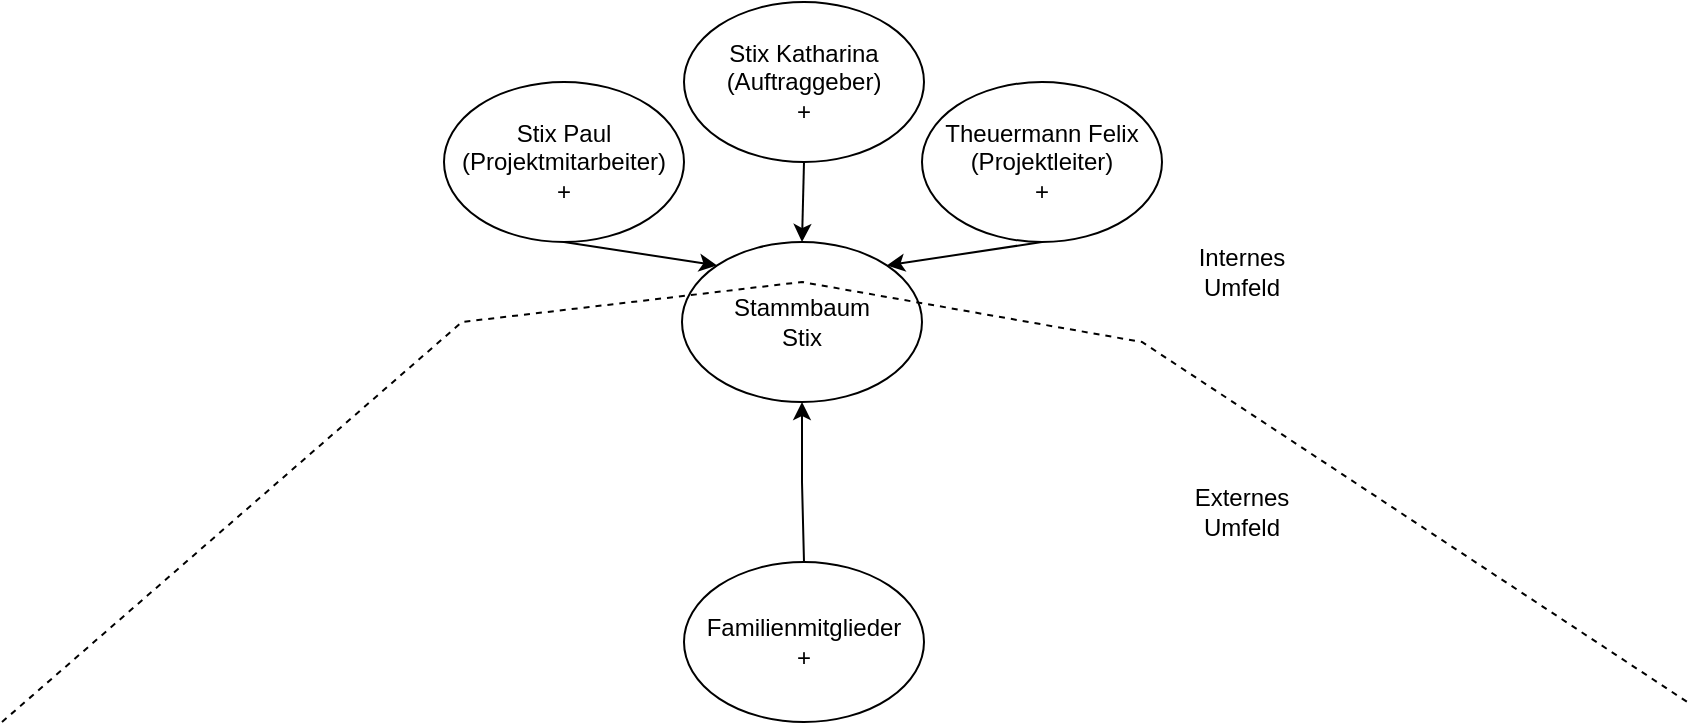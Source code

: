 <mxfile version="28.2.5">
  <diagram name="Page-1" id="mKZQ9G3cTZgD_wpmvm0C">
    <mxGraphModel dx="744" dy="429" grid="1" gridSize="10" guides="1" tooltips="1" connect="1" arrows="1" fold="1" page="1" pageScale="1" pageWidth="850" pageHeight="1100" math="0" shadow="0">
      <root>
        <mxCell id="0" />
        <mxCell id="1" parent="0" />
        <mxCell id="0ZmYd15Cm5hf3Bv5mnIg-1" value="Stammbaum&lt;div&gt;Stix&lt;/div&gt;" style="ellipse;whiteSpace=wrap;html=1;" parent="1" vertex="1">
          <mxGeometry x="350" y="160" width="120" height="80" as="geometry" />
        </mxCell>
        <mxCell id="0ZmYd15Cm5hf3Bv5mnIg-2" value="Stix Katharina&lt;div&gt;(Auftraggeber)&lt;/div&gt;&lt;div&gt;+&lt;/div&gt;" style="ellipse;whiteSpace=wrap;html=1;" parent="1" vertex="1">
          <mxGeometry x="351" y="40" width="120" height="80" as="geometry" />
        </mxCell>
        <mxCell id="0ZmYd15Cm5hf3Bv5mnIg-3" value="Stix Paul&lt;div&gt;(Projektmitarbeiter)&lt;/div&gt;&lt;div&gt;+&lt;/div&gt;" style="ellipse;whiteSpace=wrap;html=1;" parent="1" vertex="1">
          <mxGeometry x="231" y="80" width="120" height="80" as="geometry" />
        </mxCell>
        <mxCell id="0ZmYd15Cm5hf3Bv5mnIg-4" value="Theuermann Felix&lt;div&gt;(Projektleiter)&lt;/div&gt;&lt;div&gt;+&lt;/div&gt;" style="ellipse;whiteSpace=wrap;html=1;" parent="1" vertex="1">
          <mxGeometry x="470" y="80" width="120" height="80" as="geometry" />
        </mxCell>
        <mxCell id="0ZmYd15Cm5hf3Bv5mnIg-6" value="" style="endArrow=classic;html=1;rounded=0;exitX=0.5;exitY=1;exitDx=0;exitDy=0;entryX=0.5;entryY=0;entryDx=0;entryDy=0;" parent="1" source="0ZmYd15Cm5hf3Bv5mnIg-2" target="0ZmYd15Cm5hf3Bv5mnIg-1" edge="1">
          <mxGeometry width="50" height="50" relative="1" as="geometry">
            <mxPoint x="360" y="250" as="sourcePoint" />
            <mxPoint x="410" y="200" as="targetPoint" />
          </mxGeometry>
        </mxCell>
        <mxCell id="0ZmYd15Cm5hf3Bv5mnIg-7" value="" style="endArrow=classic;html=1;rounded=0;exitX=0.5;exitY=1;exitDx=0;exitDy=0;entryX=0;entryY=0;entryDx=0;entryDy=0;" parent="1" source="0ZmYd15Cm5hf3Bv5mnIg-3" target="0ZmYd15Cm5hf3Bv5mnIg-1" edge="1">
          <mxGeometry width="50" height="50" relative="1" as="geometry">
            <mxPoint x="360" y="250" as="sourcePoint" />
            <mxPoint x="320" y="200" as="targetPoint" />
          </mxGeometry>
        </mxCell>
        <mxCell id="0ZmYd15Cm5hf3Bv5mnIg-8" value="" style="endArrow=classic;html=1;rounded=0;exitX=0.5;exitY=1;exitDx=0;exitDy=0;entryX=1;entryY=0;entryDx=0;entryDy=0;" parent="1" source="0ZmYd15Cm5hf3Bv5mnIg-4" target="0ZmYd15Cm5hf3Bv5mnIg-1" edge="1">
          <mxGeometry width="50" height="50" relative="1" as="geometry">
            <mxPoint x="360" y="250" as="sourcePoint" />
            <mxPoint x="550" y="240" as="targetPoint" />
          </mxGeometry>
        </mxCell>
        <mxCell id="0ZmYd15Cm5hf3Bv5mnIg-9" value="" style="endArrow=none;dashed=1;html=1;rounded=0;" parent="1" edge="1">
          <mxGeometry width="50" height="50" relative="1" as="geometry">
            <mxPoint x="10" y="400" as="sourcePoint" />
            <mxPoint x="852.667" y="390" as="targetPoint" />
            <Array as="points">
              <mxPoint x="240" y="200" />
              <mxPoint x="410" y="180" />
              <mxPoint x="580" y="210" />
            </Array>
          </mxGeometry>
        </mxCell>
        <mxCell id="0ZmYd15Cm5hf3Bv5mnIg-10" value="Familienmitglieder&lt;div&gt;+&lt;/div&gt;" style="ellipse;whiteSpace=wrap;html=1;" parent="1" vertex="1">
          <mxGeometry x="351" y="320" width="120" height="80" as="geometry" />
        </mxCell>
        <mxCell id="0ZmYd15Cm5hf3Bv5mnIg-12" value="Internes Umfeld" style="text;html=1;align=center;verticalAlign=middle;whiteSpace=wrap;rounded=0;" parent="1" vertex="1">
          <mxGeometry x="600" y="160" width="60" height="30" as="geometry" />
        </mxCell>
        <mxCell id="0ZmYd15Cm5hf3Bv5mnIg-13" value="Externes Umfeld" style="text;html=1;align=center;verticalAlign=middle;whiteSpace=wrap;rounded=0;" parent="1" vertex="1">
          <mxGeometry x="600" y="280" width="60" height="30" as="geometry" />
        </mxCell>
        <mxCell id="iFhG7zvnstxqLYt9srSw-1" value="" style="endArrow=classic;html=1;rounded=0;exitX=0.5;exitY=0;exitDx=0;exitDy=0;" edge="1" parent="1" source="0ZmYd15Cm5hf3Bv5mnIg-10">
          <mxGeometry width="50" height="50" relative="1" as="geometry">
            <mxPoint x="360" y="250" as="sourcePoint" />
            <mxPoint x="410" y="240" as="targetPoint" />
            <Array as="points">
              <mxPoint x="410" y="280" />
            </Array>
          </mxGeometry>
        </mxCell>
      </root>
    </mxGraphModel>
  </diagram>
</mxfile>
